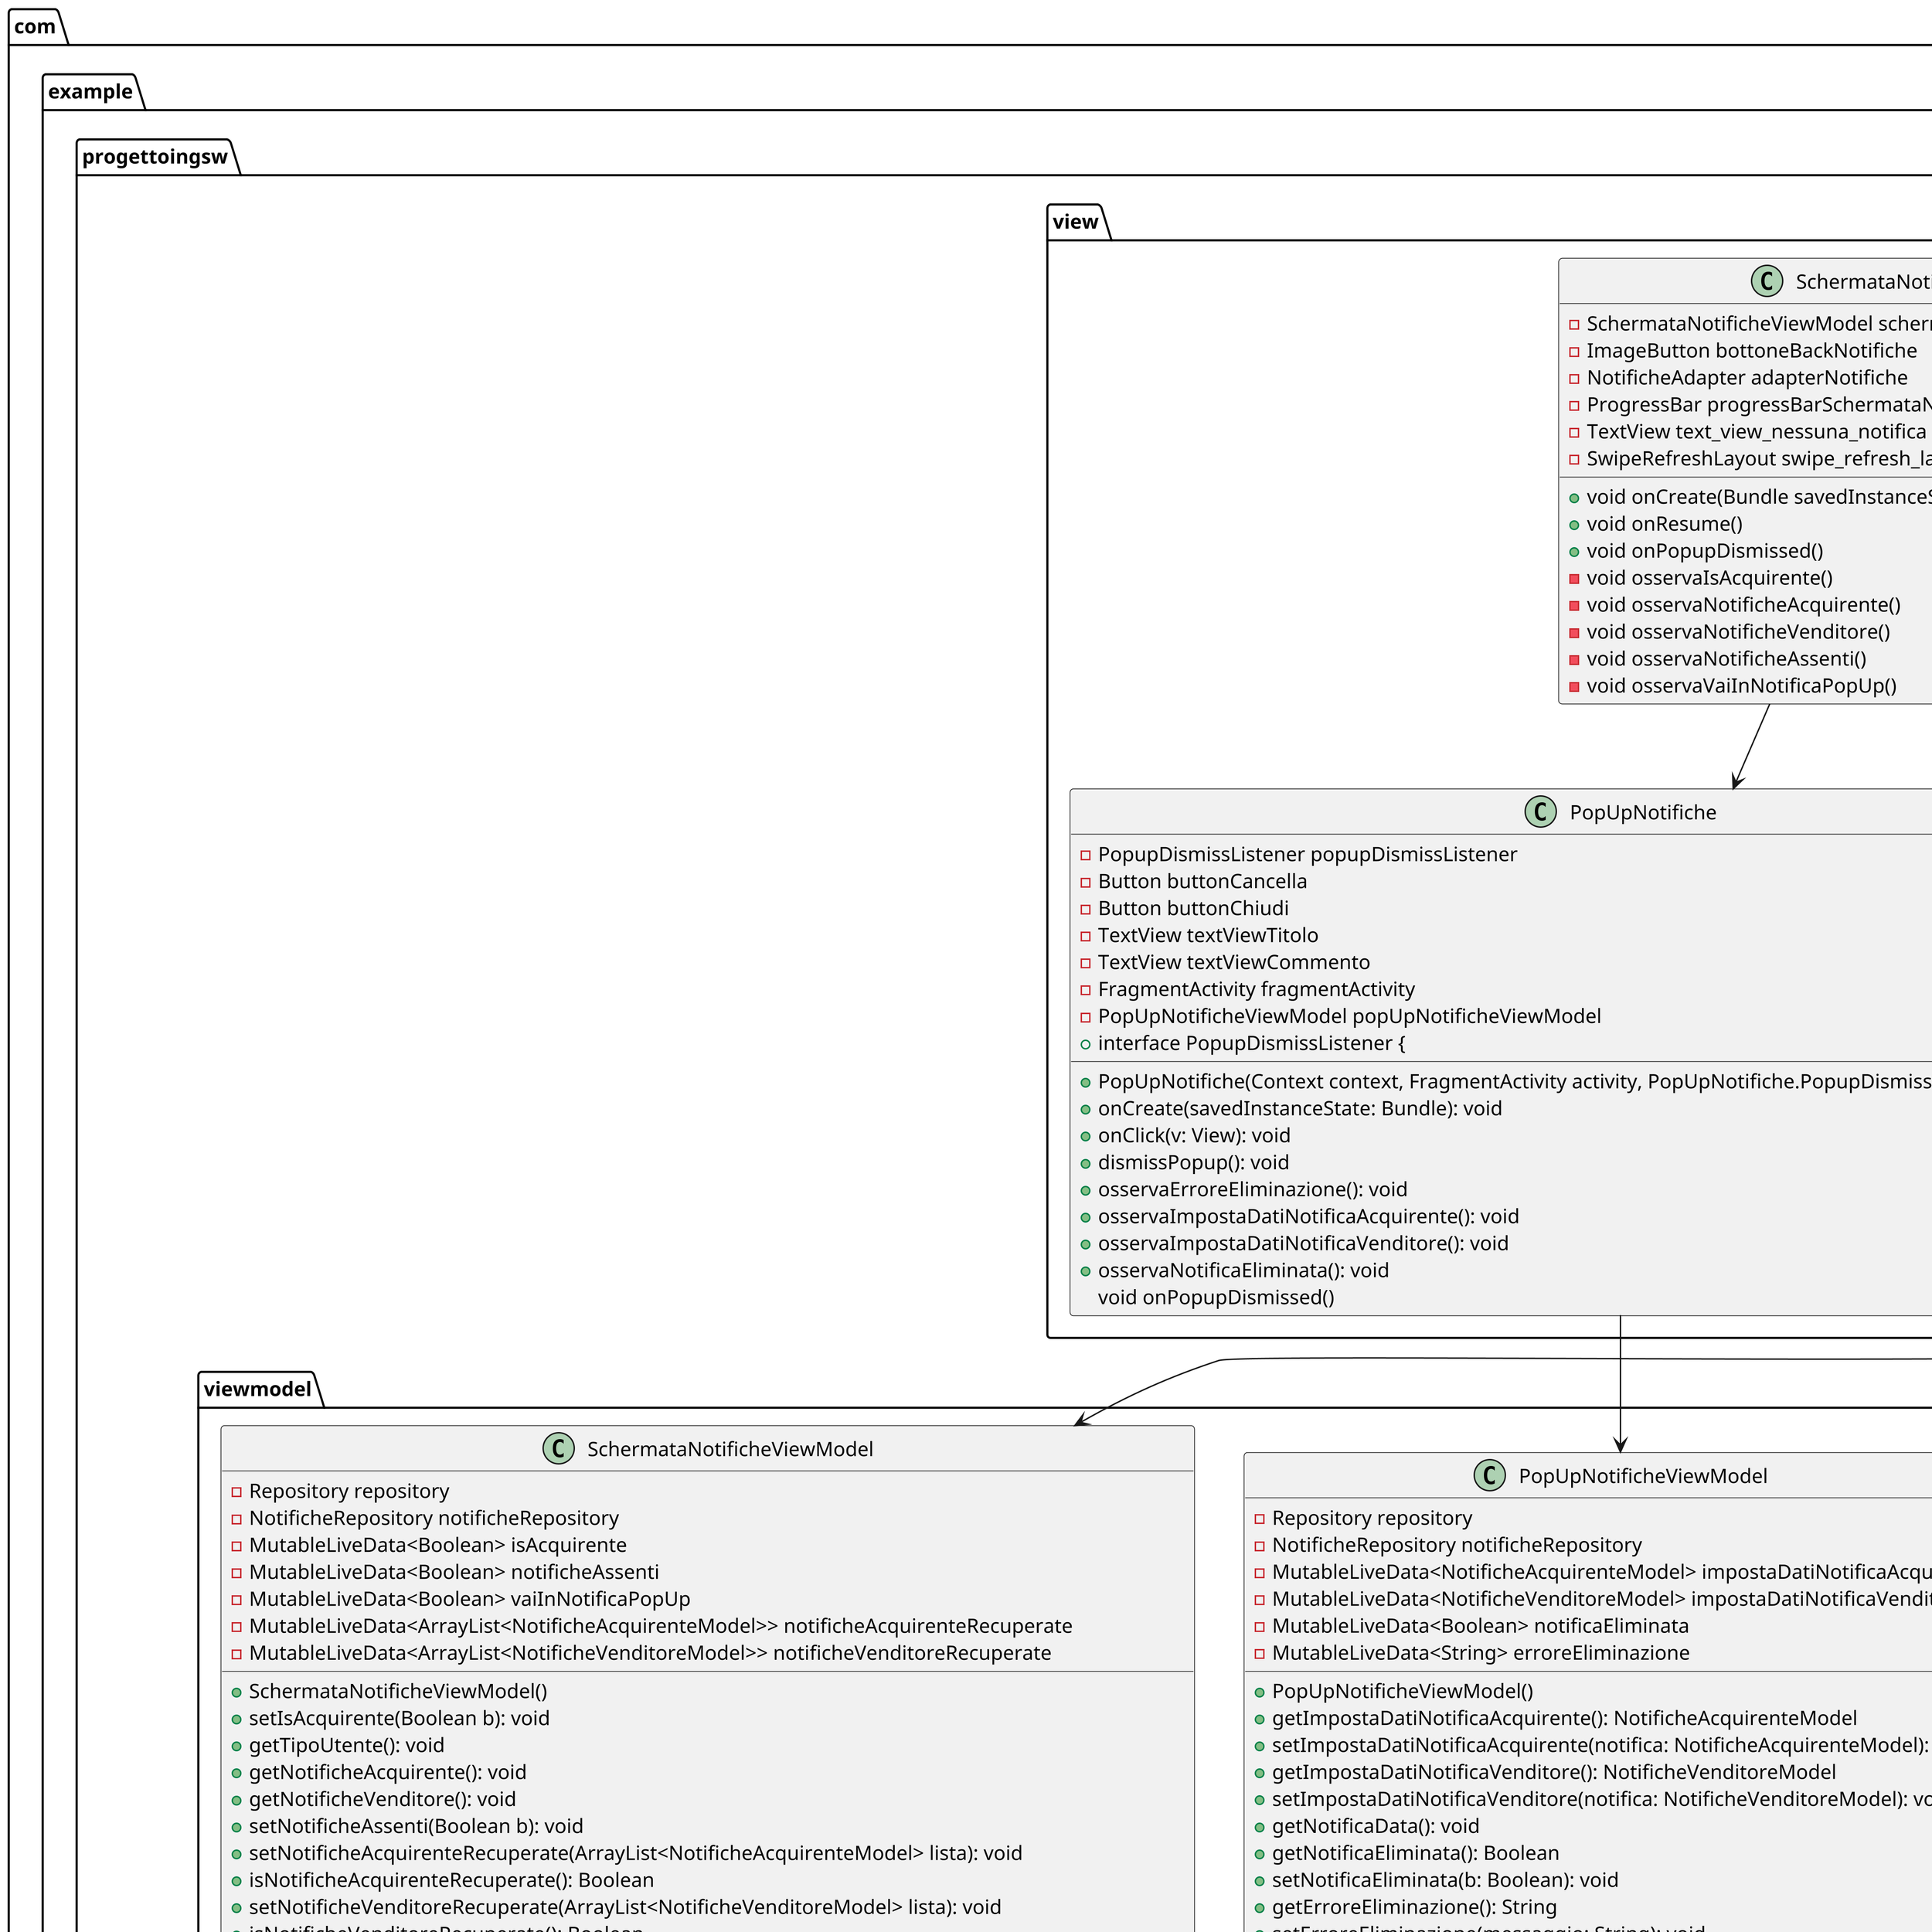 @startuml
scale 3
package com.example.progettoingsw.view{
    class SchermataNotifiche {
        - SchermataNotificheViewModel schermataNotificheViewModel
        - ImageButton bottoneBackNotifiche
        - NotificheAdapter adapterNotifiche
        - ProgressBar progressBarSchermataNotifiche
        - TextView text_view_nessuna_notifica
        - SwipeRefreshLayout swipe_refresh_layout_notifiche
        + void onCreate(Bundle savedInstanceState)
        + void onResume()
        + void onPopupDismissed()
        - void osservaIsAcquirente()
        - void osservaNotificheAcquirente()
        - void osservaNotificheVenditore()
        - void osservaNotificheAssenti()
        - void osservaVaiInNotificaPopUp()
    }
    class PopUpNotifiche {
        - PopupDismissListener popupDismissListener
        - Button buttonCancella
        - Button buttonChiudi
        - TextView textViewTitolo
        - TextView textViewCommento
        - FragmentActivity fragmentActivity
        - PopUpNotificheViewModel popUpNotificheViewModel
        + PopUpNotifiche(Context context, FragmentActivity activity, PopUpNotifiche.PopupDismissListener dismissListener)
        + onCreate(savedInstanceState: Bundle): void
        + onClick(v: View): void
        + dismissPopup(): void
        + osservaErroreEliminazione(): void
        + osservaImpostaDatiNotificaAcquirente(): void
        + osservaImpostaDatiNotificaVenditore(): void
        + osservaNotificaEliminata(): void
        + interface PopupDismissListener {
        void onPopupDismissed()
        }

}
package com.example.progettoingsw.controllers_package {
    class NotificheAdapter {
        -static final int TIPO_NOTIFICA_ACQUIRENTE
        -static final int TIPO_NOTIFICA_VENDITORE
        -Context context
        -ArrayList<NotificheAcquirenteModel> notificheAcquirenteItemList
        -ArrayList<NotificheVenditoreModel> notificheVenditoreItemList
        -View.OnClickListener mItemClickListener
        +NotificheAdapter(Context context)
        +setOnItemClickListener(View.OnClickListener listener)
        +clearItems()
        +onCreateViewHolder(ViewGroup parent, int viewType): RecyclerView.ViewHolder
        +onBindViewHolder(RecyclerView.ViewHolder holder, int position)
        +onItemClick(Object notifica, int position)
        +getItemCount(): int
        +getItemViewType(int position): int
        +getClickedNotificaAcquirente(int position): NotificheAcquirenteModel
        +getClickedNotificaVenditore(int position): NotificheVenditoreModel
        +setNotificheAcquirente(ArrayList<NotificheAcquirenteModel> notificheList)
        +setNotificheVenditore(ArrayList<NotificheVenditoreModel> notificheList)
        +NotificaAcquirenteViewHolder
        +NotificaVenditoreViewHolder
    }
}
package com.example.progettoingsw.model{
    class NotificheAcquirenteModel {
        - Long id
        - String titolo
        - String commento
        - String idAcquirente
        + NotificheAcquirenteModel()
        + NotificheAcquirenteModel(Long id, String titolo, String commento, String idAcquirente)
        + getId(): Long
        + setId(Long id): void
        + getTitolo(): String
        + setTitolo(String titolo): void
        + getCommento(): String
        + setCommento(String commento): void
        + getIdAcquirente(): String
        + setIdAcquirente(String idAcquirente): void
    }
    class NotificheVenditoreModel {
        - Long id
        - String titolo
        - String commento
        - String idVenditore
        + NotificheVenditoreModel()
        + NotificheVenditoreModel(Long id, String titolo, String commento, String idVenditore)
        + getId(): Long
        + setId(Long id): void
        + getTitolo(): String
        + setTitolo(String titolo): void
        + getCommento(): String
        + setCommento(String commento): void
        + getIdVenditore(): String
        + setIdVenditore(String idVenditore): void
    }
}

package com.example.progettoingsw.repository{
    class Repository {
        - acquirenteModel: AcquirenteModel
        - listaCategorieAcquirente: ArrayList<String>
        - venditoreModel: VenditoreModel
        - socialAcquirenteModelList: List<SocialAcquirenteModel>
        - socialVenditoreModelList: List<SocialVenditoreModel>
        - acquirenteEmailDaAsta: String
        - venditoreEmailDaAsta: String
        - nomeSocialSelezionato: String
        - nomeLinkSelezionato: String
        - leMieAsteUtenteAttuale: Boolean
        - listaSocialAcquirenteRecuperati: ArrayList<SocialAcquirenteModel>
        - listaSocialVenditoreRecuperati: ArrayList<SocialVenditoreModel>
        - listaCategorieVenditore: ArrayList<String>
        - categoriaSelezionata: String
        - backendUrl: String
        - questaRepository: Repository
        - listaAsteAllIngleseInScadenza: ArrayList<Asta_allingleseModel>
        - listaAsteAllIngleseCategoriaNome: ArrayList<Asta_allingleseModel>
        - listaAsteAllIngleseNuove: ArrayList<Asta_allingleseModel>
        - listaAsteAlRibassoCategoriaNome: ArrayList<Asta_alribassoModel>
        - listaAsteAlRibassoNuove: ArrayList<Asta_alribassoModel>
        - listaAsteInversaInScadenza: ArrayList<Asta_inversaModel>
        - listaAsteInversaCategoriaNome: ArrayList<Asta_inversaModel>
        - listaAsteInversaNuove: ArrayList<Asta_inversaModel>
        - notificaAcquirenteScelta: NotificheAcquirenteModel
        - notificaVenditoreScelta: NotificheVenditoreModel
        - nome_socialAcquirenteSelezionato: String
        - link_socialAcquirenteSelezionato: String
        - asta_allingleseSelezionata: Asta_allingleseModel
        - asta_alribassoSelezionata: Asta_alribassoModel
        - asta_inversaSelezionata: Asta_inversaModel
        + getInstance(): Repository
        + deleteRepository(): void
    }
    class NotificheRepository {
        - GetNotificheAcquirenteTask
        - OnGetNotificheAcquirenteListener listener
        - GetNotificheVenditoreTask
        - OnGetNotificheVenditoreListener listener
        - DeleteNotificheAcquirenteTask
        - OnDeleteNotificheAcquirenteListener listener
        - DeleteNotificheVenditoreTask
        - OnDeleteNotificheVenditoreListener listener
        - GetNumeroNotificheAcquirenteTask
        - OnGetNumeroNotificheAcquirenteListener listener
        - GetNumeroNotificheVenditoreTask
        - OnGetNumeroNotificheVenditoreListener listener
        + getNotificheAcquirente(String indirizzo_email, OnGetNotificheAcquirenteListener listener): void
        + getNotificheVenditore(String indirizzo_email, OnGetNotificheVenditoreListener listener): void
        + deleteNotificheAcquirente(Long id, OnDeleteNotificheAcquirenteListener listener): void
        + deleteNotificheVenditore(Long id, OnDeleteNotificheVenditoreListener listener): void
        + getNumeroNotificheAcquirente(String indirizzo_email, OnGetNumeroNotificheAcquirenteListener listener): void
        + getNumeroNotificheVenditore(String indirizzo_email, OnGetNumeroNotificheVenditoreListener listener): void
    }

}
package com.example.progettoingsw.viewmodel{
    class SchermataNotificheViewModel {
        - Repository repository
        - NotificheRepository notificheRepository
        - MutableLiveData<Boolean> isAcquirente
        - MutableLiveData<Boolean> notificheAssenti
        - MutableLiveData<Boolean> vaiInNotificaPopUp
        - MutableLiveData<ArrayList<NotificheAcquirenteModel>> notificheAcquirenteRecuperate
        - MutableLiveData<ArrayList<NotificheVenditoreModel>> notificheVenditoreRecuperate
        + SchermataNotificheViewModel()
        + setIsAcquirente(Boolean b): void
        + getTipoUtente(): void
        + getNotificheAcquirente(): void
        + getNotificheVenditore(): void
        + setNotificheAssenti(Boolean b): void
        + setNotificheAcquirenteRecuperate(ArrayList<NotificheAcquirenteModel> lista): void
        + isNotificheAcquirenteRecuperate(): Boolean
        + setNotificheVenditoreRecuperate(ArrayList<NotificheVenditoreModel> lista): void
        + isNotificheVenditoreRecuperate(): Boolean
        + setVaiInNotificaPopUp(Boolean b): void
        + onItemCLick(int position): void
        + gestisciClickRecyclerView(RecyclerView recyclerView, NotificheAdapter notificheAdapter, View v): void
    }
    class PopUpNotificheViewModel {
        - Repository repository
        - NotificheRepository notificheRepository
        - MutableLiveData<NotificheAcquirenteModel> impostaDatiNotificaAcquirente
        - MutableLiveData<NotificheVenditoreModel> impostaDatiNotificaVenditore
        - MutableLiveData<Boolean> notificaEliminata
        - MutableLiveData<String> erroreEliminazione
        + PopUpNotificheViewModel()
        + getImpostaDatiNotificaAcquirente(): NotificheAcquirenteModel
        + setImpostaDatiNotificaAcquirente(notifica: NotificheAcquirenteModel): void
        + getImpostaDatiNotificaVenditore(): NotificheVenditoreModel
        + setImpostaDatiNotificaVenditore(notifica: NotificheVenditoreModel): void
        + getNotificaData(): void
        + getNotificaEliminata(): Boolean
        + setNotificaEliminata(b: Boolean): void
        + getErroreEliminazione(): String
        + setErroreEliminazione(messaggio: String): void
        + isErroreEliminazione(): Boolean
        + eliminaNotifica(): void
    }
}
SchermataNotifiche --> SchermataNotificheViewModel
SchermataNotifiche --> NotificheAdapter
SchermataNotifiche --> PopUpNotifiche

NotificheAdapter --> NotificheAcquirenteModel
NotificheAdapter --> NotificheVenditoreModel

SchermataNotificheViewModel --> NotificheAdapter
SchermataNotificheViewModel --> NotificheAcquirenteModel
SchermataNotificheViewModel --> NotificheVenditoreModel
SchermataNotificheViewModel --> NotificheRepository
SchermataNotificheViewModel --> Repository

PopUpNotifiche --> PopUpNotificheViewModel

PopUpNotificheViewModel --> NotificheAcquirenteModel
PopUpNotificheViewModel --> NotificheVenditoreModel
PopUpNotificheViewModel --> Repository
PopUpNotificheViewModel --> NotificheRepository

NotificheRepository --> NotificheAcquirenteModel
NotificheRepository --> NotificheVenditoreModel


@enduml